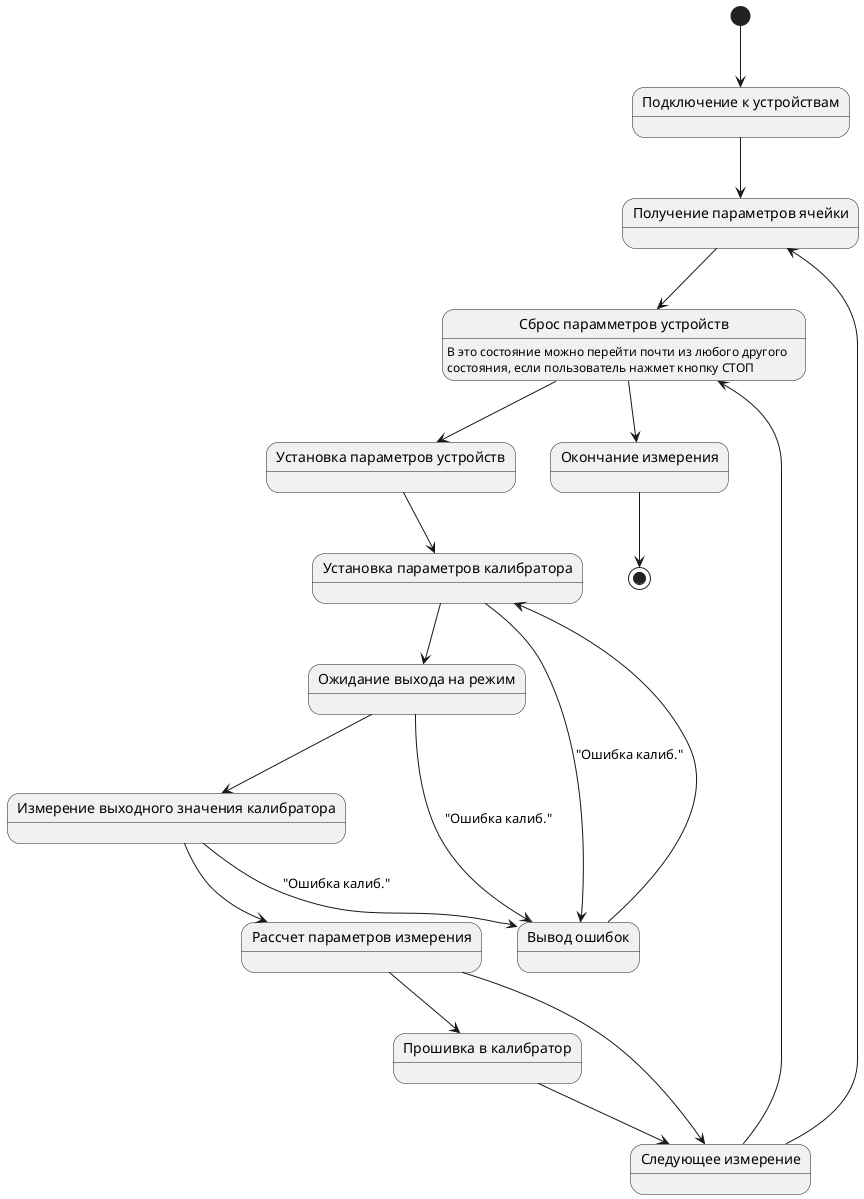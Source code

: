@startuml

state "Подключение к устройствам" as device_connect
state "Сброс парамметров устройств" as reset_devices
state "Установка параметров устройств" as set_devices
state "Установка параметров калибратора" as set_calibrator

state "Получение параметров ячейки" as get_cell_params
state "Ожидание выхода на режим" as wait_ready
state "Измерение выходного значения калибратора" as measurement
state "Рассчет параметров измерения" as calc_parameters
state "Прошивка в калибратор" as flash_data
state "Следующее измерение" as next_measure
state "Окончание измерения" as measure_finish
state "Вывод ошибок" as errors_output


[*] --> device_connect
device_connect --> get_cell_params
get_cell_params --> reset_devices
reset_devices: В это состояние можно перейти почти из любого другого \
\nсостояния, если пользователь нажмет кнопку СТОП
reset_devices --> set_devices
set_devices --> set_calibrator
set_calibrator --> wait_ready
set_calibrator --> errors_output: "Ошибка калиб."
wait_ready --> measurement
wait_ready --> errors_output: "Ошибка калиб."
measurement --> calc_parameters
measurement --> errors_output: "Ошибка калиб."
errors_output --> set_calibrator
calc_parameters --> flash_data
calc_parameters --> next_measure
flash_data --> next_measure
next_measure --> reset_devices
next_measure --> get_cell_params
reset_devices --> measure_finish
measure_finish --> [*]

@enduml
